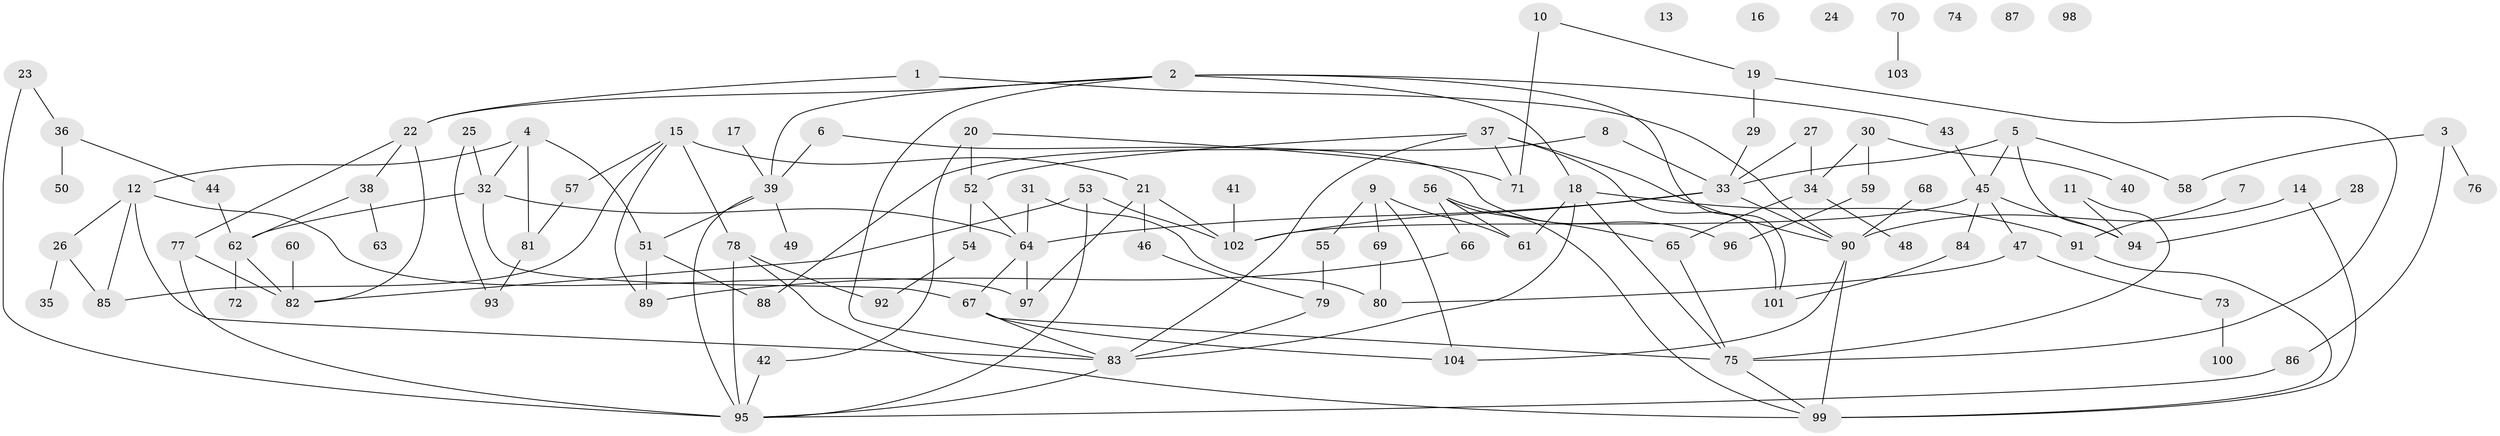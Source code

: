 // coarse degree distribution, {2: 0.18055555555555555, 6: 0.09722222222222222, 3: 0.18055555555555555, 7: 0.08333333333333333, 1: 0.20833333333333334, 5: 0.027777777777777776, 0: 0.09722222222222222, 10: 0.027777777777777776, 4: 0.08333333333333333, 8: 0.013888888888888888}
// Generated by graph-tools (version 1.1) at 2025/16/03/04/25 18:16:27]
// undirected, 104 vertices, 148 edges
graph export_dot {
graph [start="1"]
  node [color=gray90,style=filled];
  1;
  2;
  3;
  4;
  5;
  6;
  7;
  8;
  9;
  10;
  11;
  12;
  13;
  14;
  15;
  16;
  17;
  18;
  19;
  20;
  21;
  22;
  23;
  24;
  25;
  26;
  27;
  28;
  29;
  30;
  31;
  32;
  33;
  34;
  35;
  36;
  37;
  38;
  39;
  40;
  41;
  42;
  43;
  44;
  45;
  46;
  47;
  48;
  49;
  50;
  51;
  52;
  53;
  54;
  55;
  56;
  57;
  58;
  59;
  60;
  61;
  62;
  63;
  64;
  65;
  66;
  67;
  68;
  69;
  70;
  71;
  72;
  73;
  74;
  75;
  76;
  77;
  78;
  79;
  80;
  81;
  82;
  83;
  84;
  85;
  86;
  87;
  88;
  89;
  90;
  91;
  92;
  93;
  94;
  95;
  96;
  97;
  98;
  99;
  100;
  101;
  102;
  103;
  104;
  1 -- 22;
  1 -- 90;
  2 -- 18;
  2 -- 22;
  2 -- 39;
  2 -- 43;
  2 -- 83;
  2 -- 101;
  3 -- 58;
  3 -- 76;
  3 -- 86;
  4 -- 12;
  4 -- 32;
  4 -- 51;
  4 -- 81;
  5 -- 33;
  5 -- 45;
  5 -- 58;
  5 -- 94;
  6 -- 39;
  6 -- 96;
  7 -- 91;
  8 -- 33;
  8 -- 88;
  9 -- 55;
  9 -- 61;
  9 -- 69;
  9 -- 104;
  10 -- 19;
  10 -- 71;
  11 -- 75;
  11 -- 94;
  12 -- 26;
  12 -- 83;
  12 -- 85;
  12 -- 97;
  14 -- 90;
  14 -- 99;
  15 -- 21;
  15 -- 57;
  15 -- 78;
  15 -- 85;
  15 -- 89;
  17 -- 39;
  18 -- 61;
  18 -- 75;
  18 -- 83;
  18 -- 91;
  19 -- 29;
  19 -- 75;
  20 -- 42;
  20 -- 52;
  20 -- 71;
  21 -- 46;
  21 -- 97;
  21 -- 102;
  22 -- 38;
  22 -- 77;
  22 -- 82;
  23 -- 36;
  23 -- 95;
  25 -- 32;
  25 -- 93;
  26 -- 35;
  26 -- 85;
  27 -- 33;
  27 -- 34;
  28 -- 94;
  29 -- 33;
  30 -- 34;
  30 -- 40;
  30 -- 59;
  31 -- 64;
  31 -- 80;
  32 -- 62;
  32 -- 64;
  32 -- 67;
  33 -- 64;
  33 -- 90;
  33 -- 102;
  34 -- 48;
  34 -- 65;
  36 -- 44;
  36 -- 50;
  37 -- 52;
  37 -- 71;
  37 -- 83;
  37 -- 90;
  37 -- 101;
  38 -- 62;
  38 -- 63;
  39 -- 49;
  39 -- 51;
  39 -- 95;
  41 -- 102;
  42 -- 95;
  43 -- 45;
  44 -- 62;
  45 -- 47;
  45 -- 84;
  45 -- 94;
  45 -- 102;
  46 -- 79;
  47 -- 73;
  47 -- 80;
  51 -- 88;
  51 -- 89;
  52 -- 54;
  52 -- 64;
  53 -- 82;
  53 -- 95;
  53 -- 102;
  54 -- 92;
  55 -- 79;
  56 -- 61;
  56 -- 65;
  56 -- 66;
  56 -- 99;
  57 -- 81;
  59 -- 96;
  60 -- 82;
  62 -- 72;
  62 -- 82;
  64 -- 67;
  64 -- 97;
  65 -- 75;
  66 -- 89;
  67 -- 75;
  67 -- 83;
  67 -- 104;
  68 -- 90;
  69 -- 80;
  70 -- 103;
  73 -- 100;
  75 -- 99;
  77 -- 82;
  77 -- 95;
  78 -- 92;
  78 -- 95;
  78 -- 99;
  79 -- 83;
  81 -- 93;
  83 -- 95;
  84 -- 101;
  86 -- 95;
  90 -- 99;
  90 -- 104;
  91 -- 99;
}
